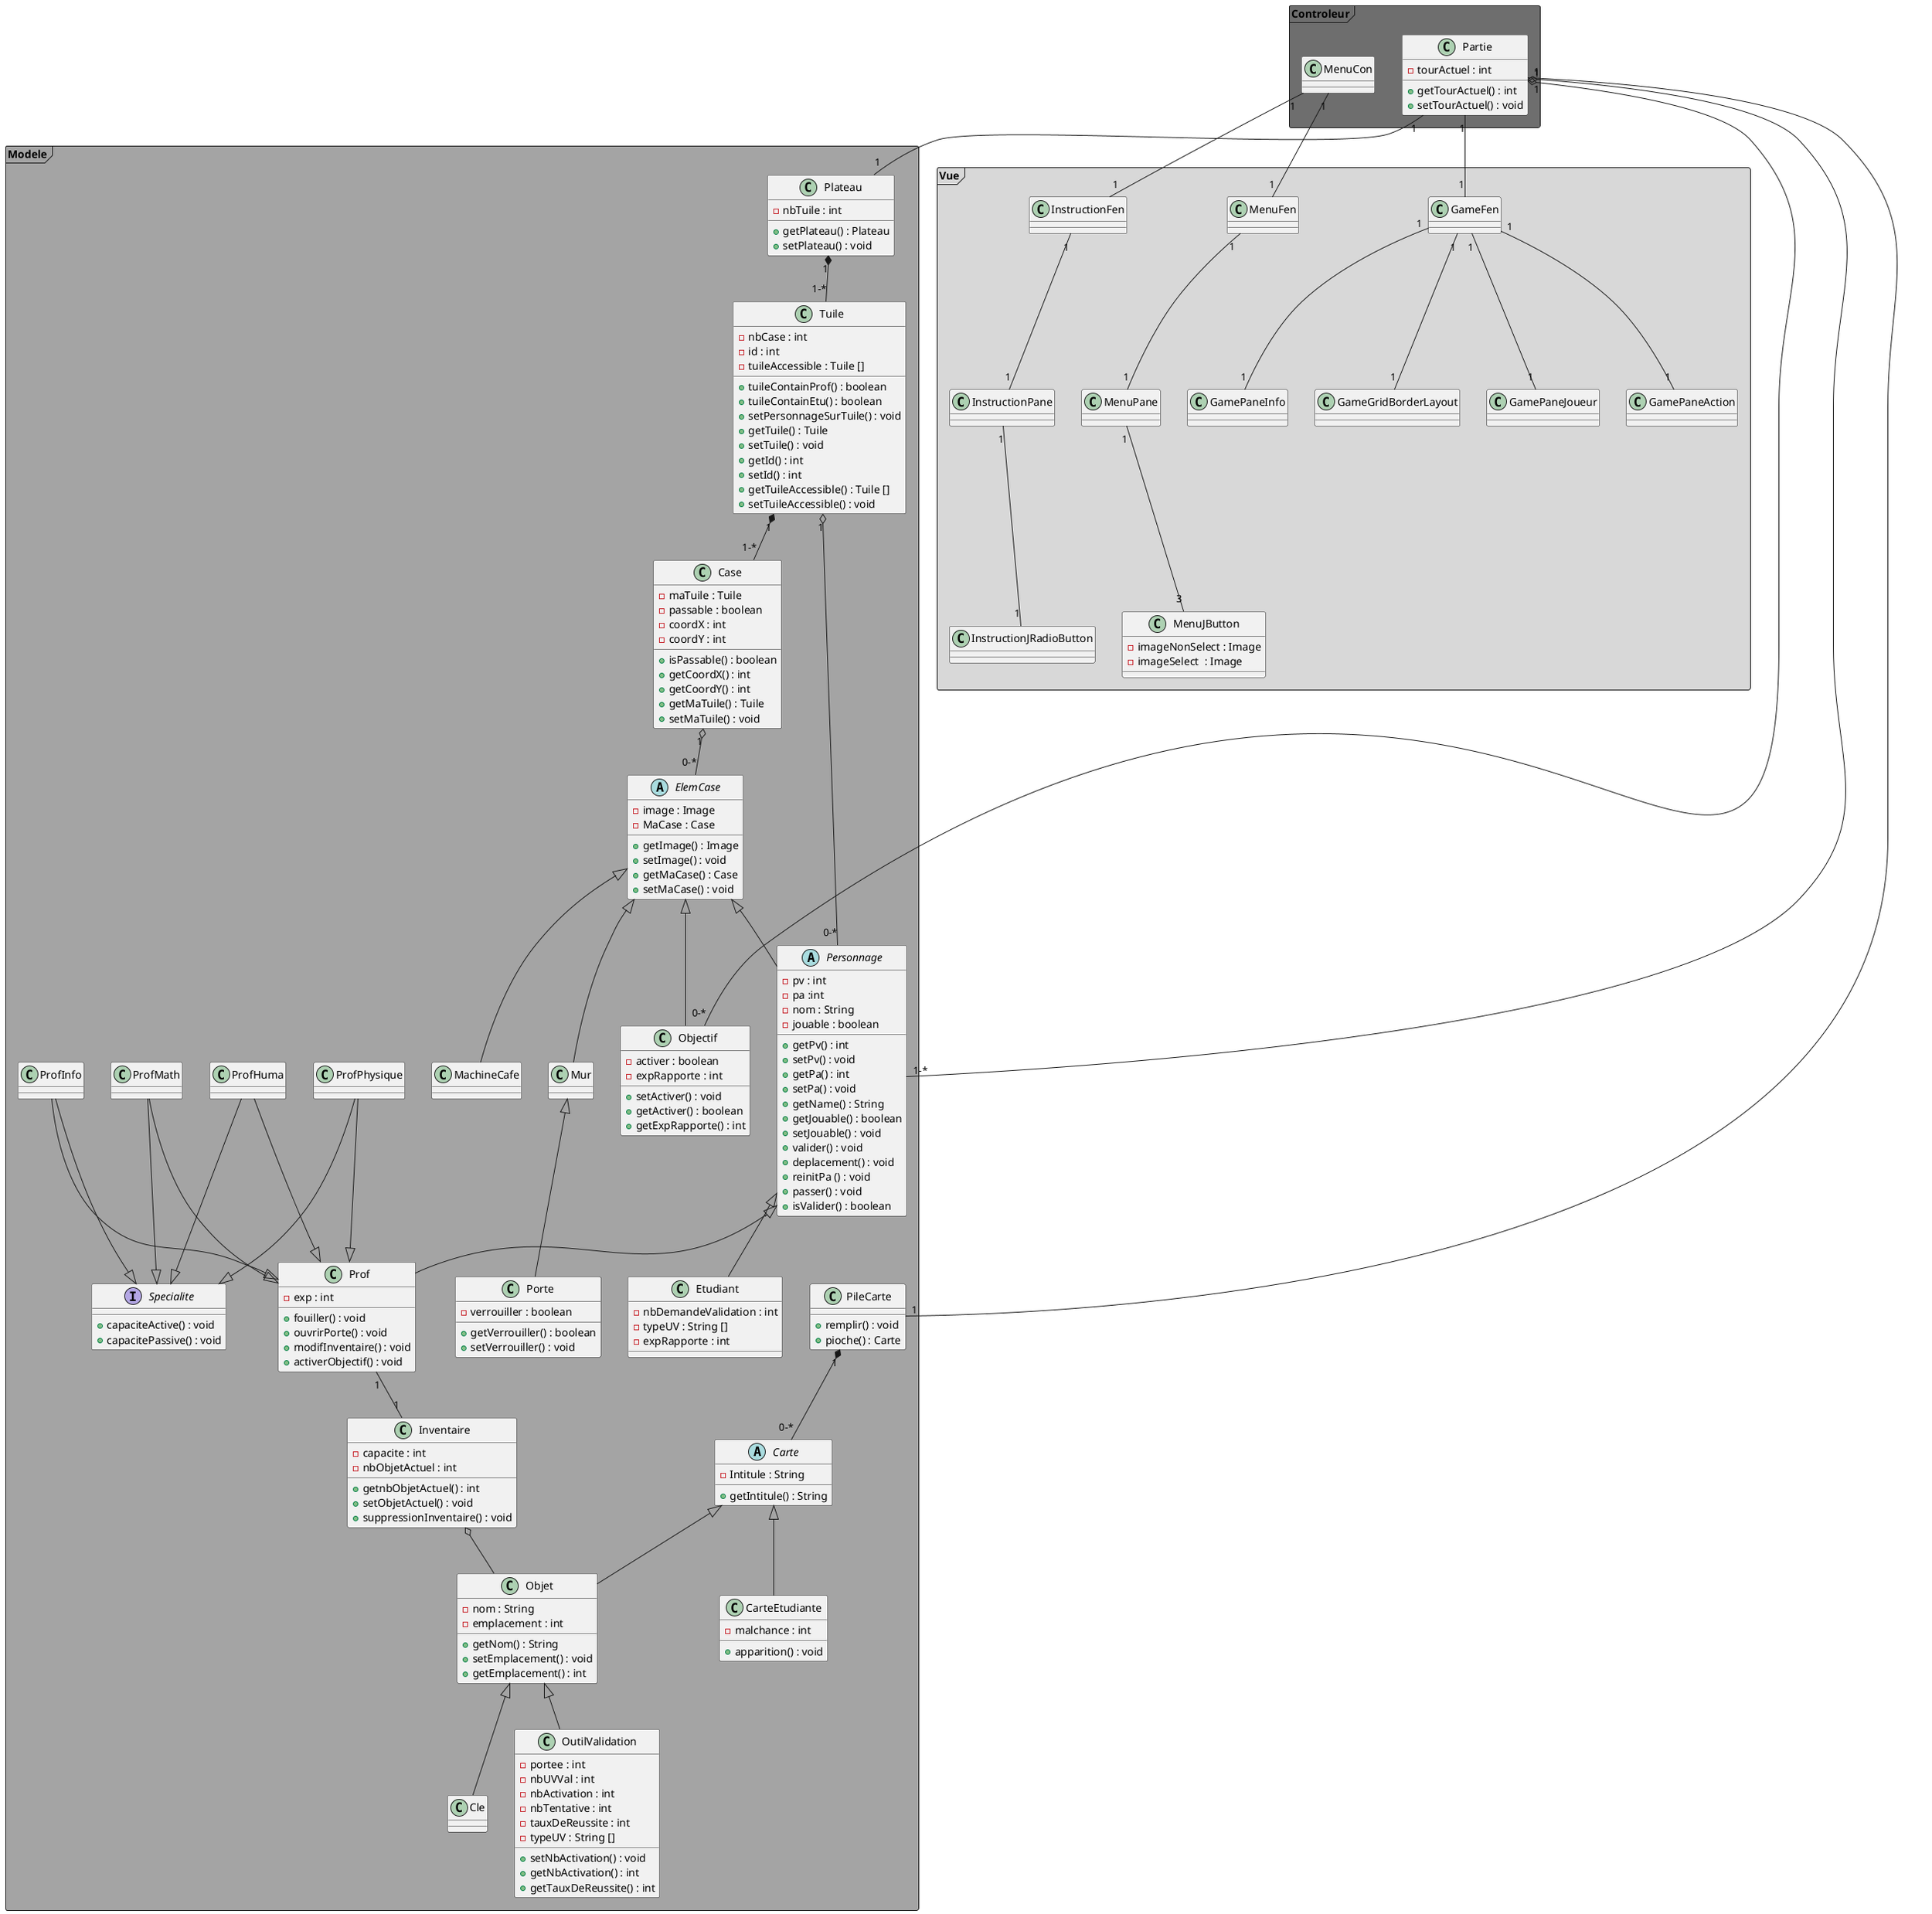 @startuml
'Classe

Package  "Modele" <<Frame>> #A4A4A4 {
    class Plateau {
    - nbTuile : int
    + getPlateau() : Plateau
    + setPlateau() : void
    }
    class Tuile {
    - nbCase : int
    - id : int
    - tuileAccessible : Tuile []
    + tuileContainProf() : boolean
    + tuileContainEtu() : boolean
    + setPersonnageSurTuile() : void
    + getTuile() : Tuile
    + setTuile() : void
    + getId() : int
    + setId() : int
    + getTuileAccessible() : Tuile []
    + setTuileAccessible() : void
    }
    class Case{
    - maTuile : Tuile
    - passable : boolean
    - coordX : int
    - coordY : int
    + isPassable() : boolean
    + getCoordX() : int
    + getCoordY() : int
    + getMaTuile() : Tuile
    + setMaTuile() : void
    }
    abstract class ElemCase {
    - image : Image
    - MaCase : Case
    + getImage() : Image
    + setImage() : void
    + getMaCase() : Case
    +setMaCase() : void
    }
    class Mur
    class Porte {
    - verrouiller : boolean
    + getVerrouiller() : boolean
    + setVerrouiller() : void
    }
    class Objectif {
    - activer : boolean
    - expRapporte : int
    + setActiver() : void
    + getActiver() : boolean
    + getExpRapporte() : int
    }
    class MachineCafe
    abstract class Personnage {
    - pv : int
    - pa :int
    - nom : String
    - jouable : boolean
    + getPv() : int
    + setPv() : void
    + getPa() : int
    + setPa() : void
    + getName() : String
    + getJouable() : boolean
    + setJouable() : void
    'Attaque'
    + valider() : void
    + deplacement() : void
    + reinitPa () : void
    + passer() : void
    + isValider() : boolean
    }
    class Prof {
     - exp : int
     + fouiller() : void
     + ouvrirPorte() : void
     + modifInventaire() : void
     + activerObjectif() : void
    }
    class Etudiant {
    - nbDemandeValidation : int
    - typeUV : String []
    - expRapporte : int
    }
    interface Specialite {
        + capaciteActive() : void
        + capacitePassive() : void
    }
    class Inventaire {
    - capacite : int
    - nbObjetActuel : int
    + getnbObjetActuel() : int
    + setObjetActuel() : void
    + suppressionInventaire() : void
    }
    class Objet {
    - nom : String
    - emplacement : int
    + getNom() : String
    + setEmplacement() : void
    + getEmplacement() : int
    }
    class Cle
    class OutilValidation {
    - portee : int
    - nbUVVal : int
    - nbActivation : int
    - nbTentative : int
    - tauxDeReussite : int
    - typeUV : String []
    + setNbActivation() : void
    + getNbActivation() : int
    + getTauxDeReussite() : int
    }
    abstract class Carte {
    - Intitule : String
    + getIntitule() : String
    }
    class CarteEtudiante {
    - malchance : int
    + apparition() : void
    }
    class PileCarte {
    + remplir() : void
    + pioche() : Carte
    }
    class ProfPhysique{
    }
    class ProfHuma{
    }
    class ProfMath {
    }
    class ProfInfo{
    }
}
Package "Controleur" <<Frame>> #6E6E6E {
    class Partie {
    - tourActuel : int
    + getTourActuel() : int
    + setTourActuel() : void
    }
    class MenuCon {

    }
}
Package "Vue" <<Frame>> #D8D8D8 {
    class MenuFen
    class MenuPane
    class MenuJButton{
      - imageNonSelect : Image
      - imageSelect  : Image
    }
    class InstructionFen
    class InstructionPane
    class InstructionJRadioButton
    class GameFen
    class GamePaneJoueur
    class GamePaneAction
    class GamePaneInfo
    class GameGridBorderLayout
}
' Relation

Plateau "1" *-- "1-*" Tuile
Tuile "1" *-- "1-*" Case
Case "1" o-- "0-*" ElemCase
ElemCase <|-- Mur
ElemCase <|-- Objectif
ElemCase <|-- MachineCafe
ElemCase <|-- Personnage
Tuile "1" o-- "0-*" Personnage
Mur <|-- Porte
Personnage <|-- Etudiant
Personnage <|-- Prof
Prof "1" -- "1" Inventaire
ProfPhysique --|> Prof
ProfPhysique --|> Specialite
ProfHuma --|> Prof
ProfHuma --|> Specialite
ProfInfo --|> Prof
ProfInfo --|> Specialite
ProfMath --|> Prof
ProfMath --|> Specialite
Inventaire o-- Objet
Objet <|-- Cle
Objet <|-- OutilValidation
Carte <|-- Objet
Carte <|-- CarteEtudiante
PileCarte "1" *-- "0-*" Carte
Partie "1" o-- "1-*" Personnage
Partie "1" -- "1" Plateau
Partie "1" -- "1" PileCarte
Partie "1" o-- "0-*" Objectif
GameFen "1" -- "1" Partie
MenuFen "1" -- "1" MenuPane
MenuPane "1" -- "3" MenuJButton
InstructionFen "1" -- "1" InstructionPane
InstructionPane "1" -- "1" InstructionJRadioButton
GameFen "1" -- "1" GamePaneJoueur
GameFen "1" -- "1" GamePaneAction
GameFen "1" -- "1" GamePaneInfo
GameFen "1" -- "1" GameGridBorderLayout
MenuCon "1" -- "1" MenuFen
MenuCon "1" -- "1" InstructionFen
@enduml
